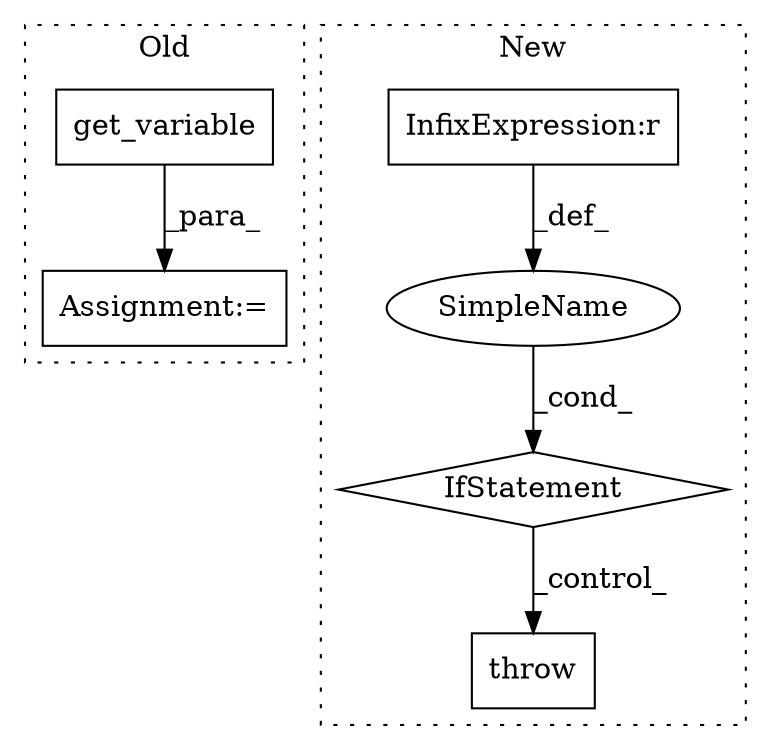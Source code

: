 digraph G {
subgraph cluster0 {
1 [label="get_variable" a="32" s="3456,3578" l="13,1" shape="box"];
6 [label="Assignment:=" a="7" s="3444" l="1" shape="box"];
label = "Old";
style="dotted";
}
subgraph cluster1 {
2 [label="throw" a="53" s="1208" l="6" shape="box"];
3 [label="IfStatement" a="25" s="1176,1198" l="4,2" shape="diamond"];
4 [label="SimpleName" a="42" s="" l="" shape="ellipse"];
5 [label="InfixExpression:r" a="27" s="1190" l="4" shape="box"];
label = "New";
style="dotted";
}
1 -> 6 [label="_para_"];
3 -> 2 [label="_control_"];
4 -> 3 [label="_cond_"];
5 -> 4 [label="_def_"];
}